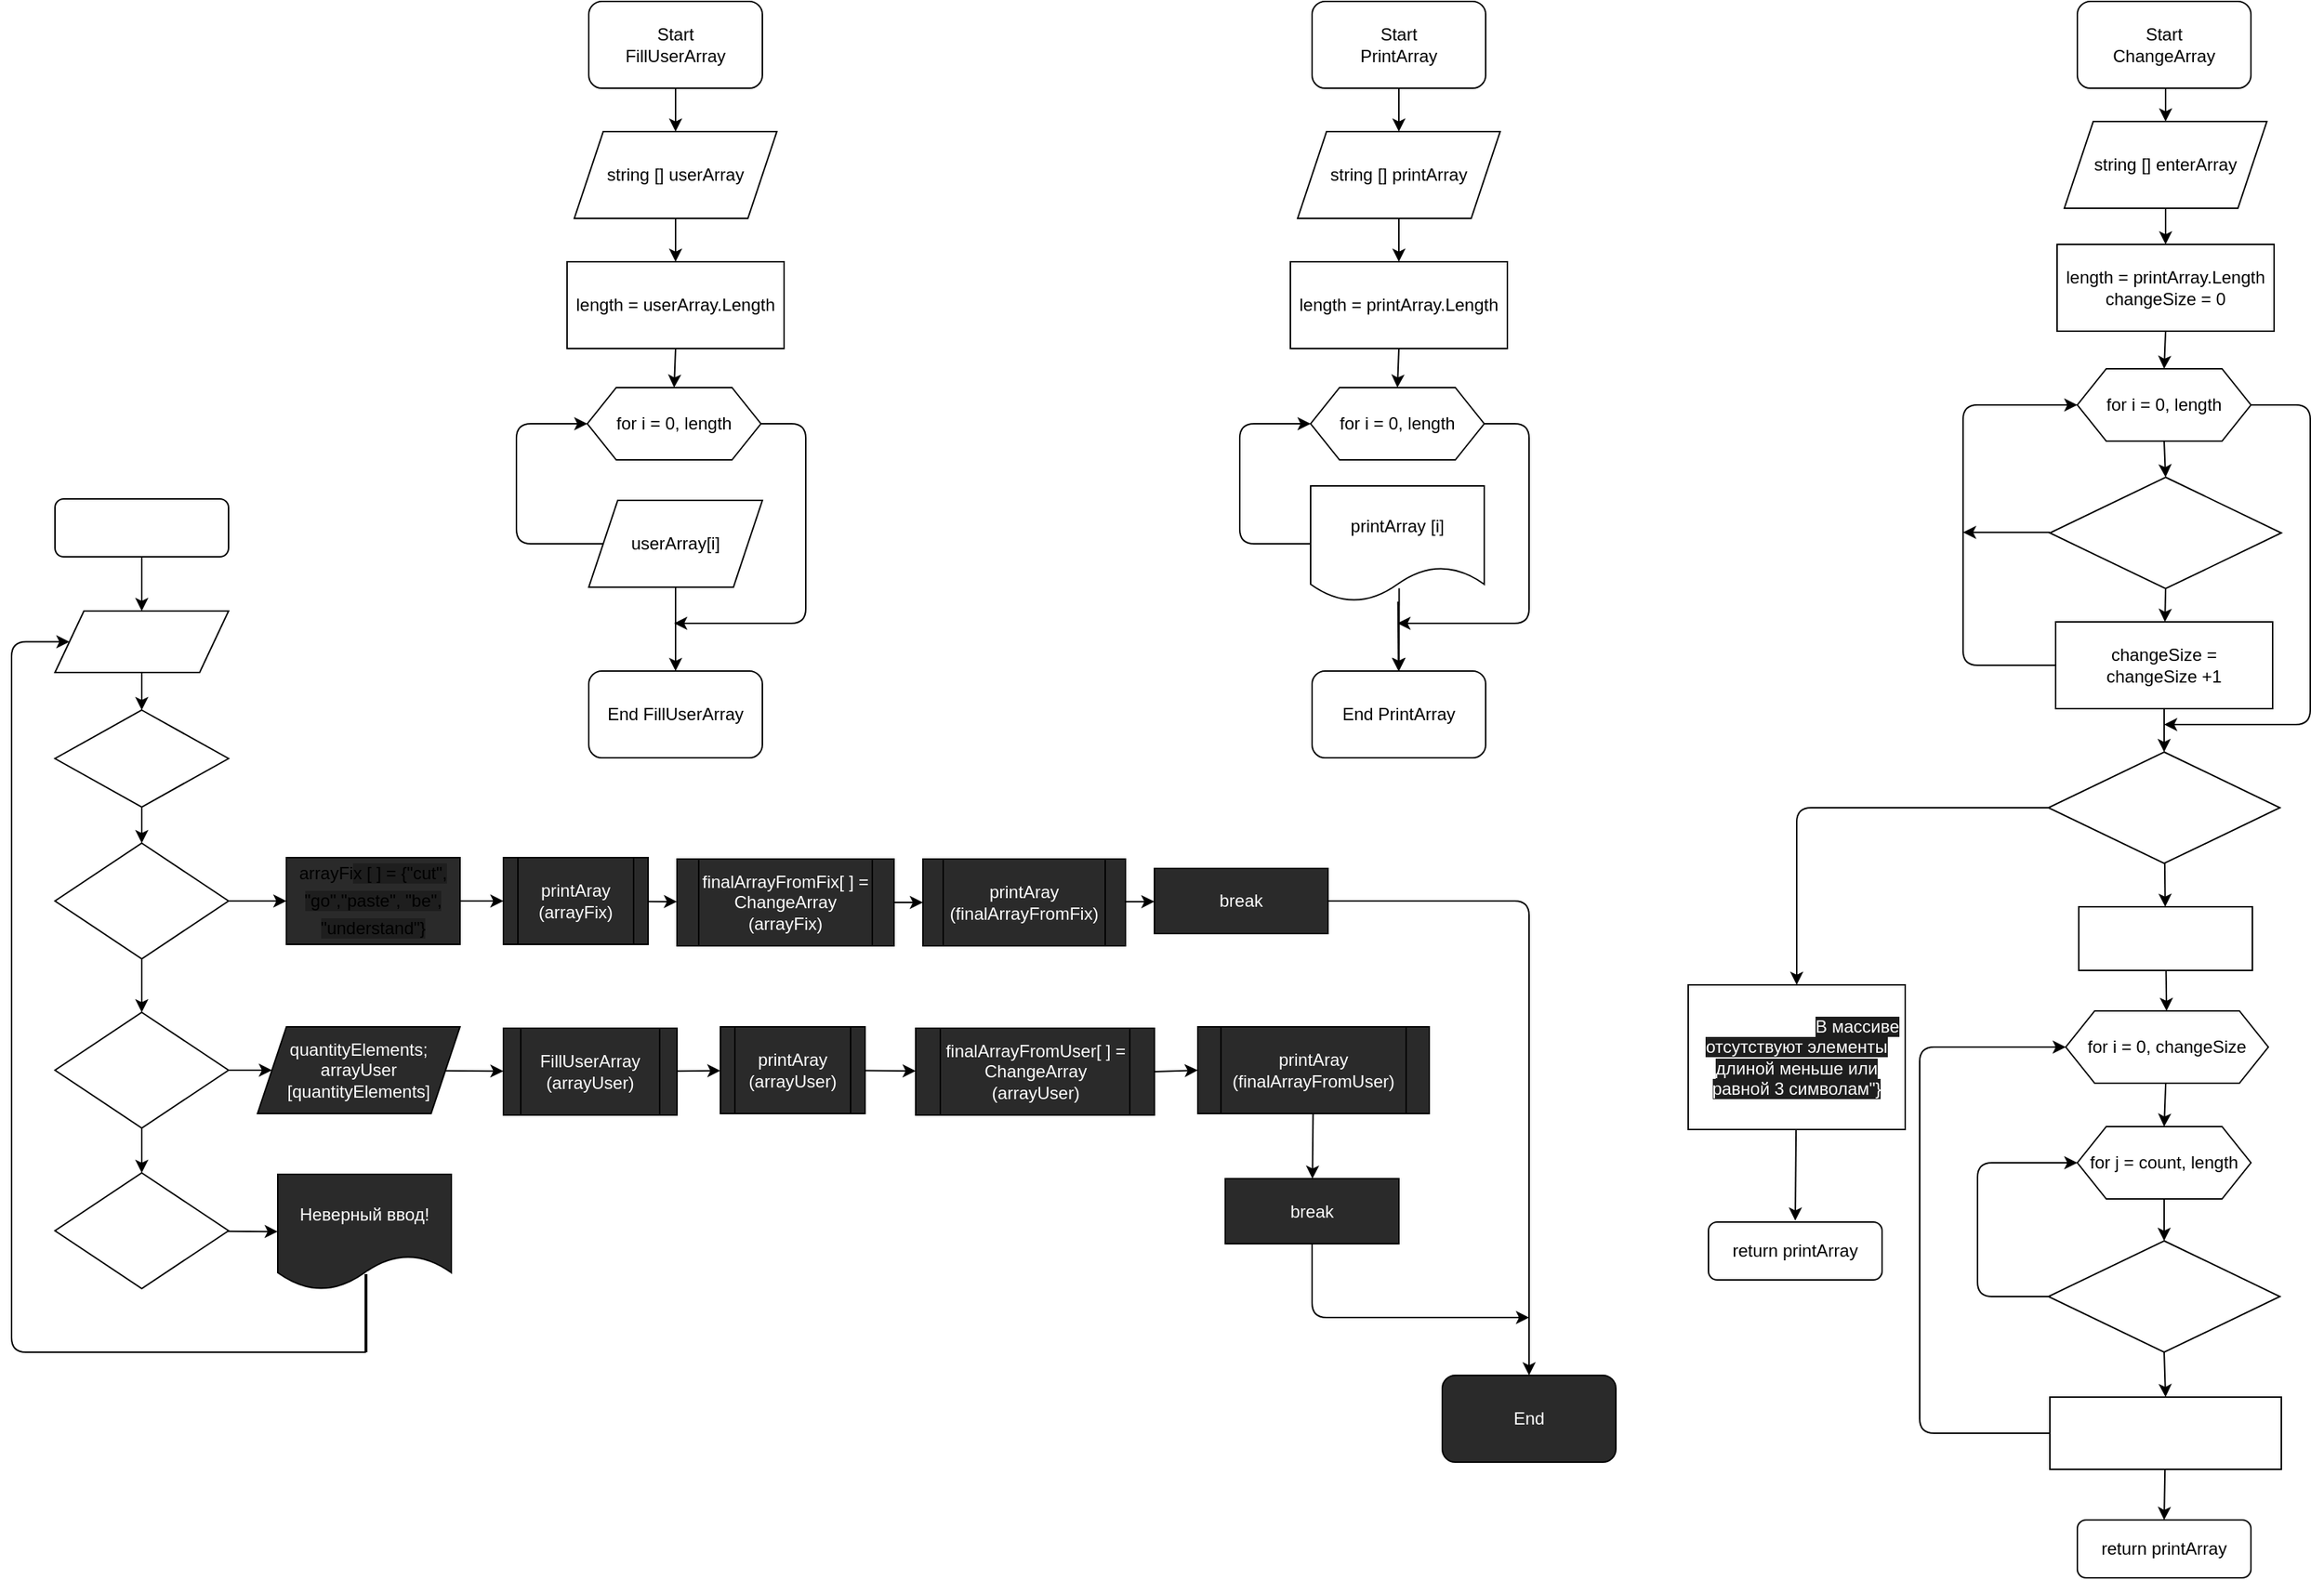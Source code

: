 <mxfile>
    <diagram id="k9lfCQ5GCI5vQcIyKgbF" name="Страница 1">
        <mxGraphModel dx="2880" dy="1358" grid="1" gridSize="10" guides="1" tooltips="1" connect="1" arrows="1" fold="1" page="1" pageScale="1" pageWidth="827" pageHeight="1169" math="0" shadow="0">
            <root>
                <mxCell id="0"/>
                <mxCell id="1" parent="0"/>
                <mxCell id="5" style="edgeStyle=none;html=1;exitX=0.5;exitY=1;exitDx=0;exitDy=0;entryX=0.5;entryY=0;entryDx=0;entryDy=0;" edge="1" parent="1" source="2" target="4">
                    <mxGeometry relative="1" as="geometry"/>
                </mxCell>
                <mxCell id="2" value="Start&lt;br&gt;FillUserArray" style="rounded=1;whiteSpace=wrap;html=1;" parent="1" vertex="1">
                    <mxGeometry x="-420" y="10" width="120" height="60" as="geometry"/>
                </mxCell>
                <mxCell id="3" value="length = userArray.Length" style="rounded=0;whiteSpace=wrap;html=1;" vertex="1" parent="1">
                    <mxGeometry x="-435" y="190" width="150" height="60" as="geometry"/>
                </mxCell>
                <mxCell id="7" value="" style="edgeStyle=none;html=1;" edge="1" parent="1" source="4" target="3">
                    <mxGeometry relative="1" as="geometry"/>
                </mxCell>
                <mxCell id="4" value="string [] userArray" style="shape=parallelogram;perimeter=parallelogramPerimeter;whiteSpace=wrap;html=1;fixedSize=1;" vertex="1" parent="1">
                    <mxGeometry x="-430" y="100" width="140" height="60" as="geometry"/>
                </mxCell>
                <mxCell id="8" value="for i = 0, length" style="shape=hexagon;perimeter=hexagonPerimeter2;whiteSpace=wrap;html=1;fixedSize=1;size=20;" vertex="1" parent="1">
                    <mxGeometry x="-421" y="277" width="120" height="50" as="geometry"/>
                </mxCell>
                <mxCell id="21" value="" style="edgeStyle=none;html=1;" edge="1" parent="1" source="10" target="20">
                    <mxGeometry relative="1" as="geometry"/>
                </mxCell>
                <mxCell id="10" value="userArray[i]" style="shape=parallelogram;perimeter=parallelogramPerimeter;whiteSpace=wrap;html=1;fixedSize=1;" vertex="1" parent="1">
                    <mxGeometry x="-420" y="355" width="120" height="60" as="geometry"/>
                </mxCell>
                <mxCell id="11" value="" style="endArrow=classic;html=1;exitX=0.5;exitY=1;exitDx=0;exitDy=0;entryX=0.5;entryY=0;entryDx=0;entryDy=0;" edge="1" parent="1" source="3" target="8">
                    <mxGeometry width="50" height="50" relative="1" as="geometry">
                        <mxPoint x="-190" y="240" as="sourcePoint"/>
                        <mxPoint x="-140" y="190" as="targetPoint"/>
                    </mxGeometry>
                </mxCell>
                <mxCell id="18" value="" style="edgeStyle=elbowEdgeStyle;elbow=horizontal;endArrow=classic;html=1;exitX=0;exitY=0.5;exitDx=0;exitDy=0;" edge="1" parent="1" source="10" target="8">
                    <mxGeometry width="50" height="50" relative="1" as="geometry">
                        <mxPoint x="-190" y="410" as="sourcePoint"/>
                        <mxPoint x="-430" y="300" as="targetPoint"/>
                        <Array as="points">
                            <mxPoint x="-470" y="340"/>
                        </Array>
                    </mxGeometry>
                </mxCell>
                <mxCell id="19" value="" style="edgeStyle=elbowEdgeStyle;elbow=horizontal;endArrow=classic;html=1;exitX=1;exitY=0.5;exitDx=0;exitDy=0;" edge="1" parent="1" source="8">
                    <mxGeometry width="50" height="50" relative="1" as="geometry">
                        <mxPoint x="-190" y="410" as="sourcePoint"/>
                        <mxPoint x="-361" y="440" as="targetPoint"/>
                        <Array as="points">
                            <mxPoint x="-270" y="360"/>
                        </Array>
                    </mxGeometry>
                </mxCell>
                <mxCell id="20" value="End FillUserArray" style="rounded=1;whiteSpace=wrap;html=1;" vertex="1" parent="1">
                    <mxGeometry x="-420" y="473" width="120" height="60" as="geometry"/>
                </mxCell>
                <mxCell id="22" style="edgeStyle=none;html=1;exitX=0.5;exitY=1;exitDx=0;exitDy=0;entryX=0.5;entryY=0;entryDx=0;entryDy=0;" edge="1" parent="1" source="23" target="26">
                    <mxGeometry relative="1" as="geometry"/>
                </mxCell>
                <mxCell id="23" value="Start&lt;br&gt;PrintArray" style="rounded=1;whiteSpace=wrap;html=1;" vertex="1" parent="1">
                    <mxGeometry x="80" y="10" width="120" height="60" as="geometry"/>
                </mxCell>
                <mxCell id="24" value="length = printArray.Length" style="rounded=0;whiteSpace=wrap;html=1;" vertex="1" parent="1">
                    <mxGeometry x="65" y="190" width="150" height="60" as="geometry"/>
                </mxCell>
                <mxCell id="25" value="" style="edgeStyle=none;html=1;" edge="1" parent="1" source="26" target="24">
                    <mxGeometry relative="1" as="geometry"/>
                </mxCell>
                <mxCell id="26" value="string [] printArray" style="shape=parallelogram;perimeter=parallelogramPerimeter;whiteSpace=wrap;html=1;fixedSize=1;" vertex="1" parent="1">
                    <mxGeometry x="70" y="100" width="140" height="60" as="geometry"/>
                </mxCell>
                <mxCell id="27" value="for i = 0, length" style="shape=hexagon;perimeter=hexagonPerimeter2;whiteSpace=wrap;html=1;fixedSize=1;size=20;" vertex="1" parent="1">
                    <mxGeometry x="79" y="277" width="120" height="50" as="geometry"/>
                </mxCell>
                <mxCell id="28" value="" style="edgeStyle=none;html=1;exitX=0.51;exitY=0.885;exitDx=0;exitDy=0;exitPerimeter=0;" edge="1" parent="1" source="34" target="33">
                    <mxGeometry relative="1" as="geometry">
                        <mxPoint x="140" y="415" as="sourcePoint"/>
                    </mxGeometry>
                </mxCell>
                <mxCell id="30" value="" style="endArrow=classic;html=1;exitX=0.5;exitY=1;exitDx=0;exitDy=0;entryX=0.5;entryY=0;entryDx=0;entryDy=0;" edge="1" parent="1" source="24" target="27">
                    <mxGeometry width="50" height="50" relative="1" as="geometry">
                        <mxPoint x="310" y="240" as="sourcePoint"/>
                        <mxPoint x="360" y="190" as="targetPoint"/>
                    </mxGeometry>
                </mxCell>
                <mxCell id="31" value="" style="edgeStyle=elbowEdgeStyle;elbow=horizontal;endArrow=classic;html=1;exitX=0;exitY=0.5;exitDx=0;exitDy=0;" edge="1" parent="1" target="27">
                    <mxGeometry width="50" height="50" relative="1" as="geometry">
                        <mxPoint x="90" y="385" as="sourcePoint"/>
                        <mxPoint x="70" y="300" as="targetPoint"/>
                        <Array as="points">
                            <mxPoint x="30" y="340"/>
                        </Array>
                    </mxGeometry>
                </mxCell>
                <mxCell id="32" value="" style="edgeStyle=elbowEdgeStyle;elbow=horizontal;endArrow=classic;html=1;exitX=1;exitY=0.5;exitDx=0;exitDy=0;" edge="1" parent="1" source="27">
                    <mxGeometry width="50" height="50" relative="1" as="geometry">
                        <mxPoint x="310" y="410" as="sourcePoint"/>
                        <mxPoint x="139" y="440" as="targetPoint"/>
                        <Array as="points">
                            <mxPoint x="230" y="360"/>
                        </Array>
                    </mxGeometry>
                </mxCell>
                <mxCell id="33" value="End PrintArray" style="rounded=1;whiteSpace=wrap;html=1;" vertex="1" parent="1">
                    <mxGeometry x="80" y="473" width="120" height="60" as="geometry"/>
                </mxCell>
                <mxCell id="35" value="" style="edgeStyle=none;html=1;" edge="1" parent="1" source="34" target="33">
                    <mxGeometry relative="1" as="geometry"/>
                </mxCell>
                <mxCell id="34" value="printArray [i]" style="shape=document;whiteSpace=wrap;html=1;boundedLbl=1;" vertex="1" parent="1">
                    <mxGeometry x="79" y="345" width="120" height="80" as="geometry"/>
                </mxCell>
                <mxCell id="36" style="edgeStyle=none;html=1;exitX=0.5;exitY=1;exitDx=0;exitDy=0;entryX=0.5;entryY=0;entryDx=0;entryDy=0;" edge="1" parent="1" target="40">
                    <mxGeometry relative="1" as="geometry">
                        <mxPoint x="670" y="70" as="sourcePoint"/>
                    </mxGeometry>
                </mxCell>
                <mxCell id="38" value="length = printArray.Length&lt;br&gt;changeSize = 0" style="rounded=0;whiteSpace=wrap;html=1;" vertex="1" parent="1">
                    <mxGeometry x="595" y="178" width="150" height="60" as="geometry"/>
                </mxCell>
                <mxCell id="39" value="" style="edgeStyle=none;html=1;" edge="1" parent="1" source="40" target="38">
                    <mxGeometry relative="1" as="geometry"/>
                </mxCell>
                <mxCell id="40" value="string [] enterArray" style="shape=parallelogram;perimeter=parallelogramPerimeter;whiteSpace=wrap;html=1;fixedSize=1;" vertex="1" parent="1">
                    <mxGeometry x="600" y="93" width="140" height="60" as="geometry"/>
                </mxCell>
                <mxCell id="41" value="for i = 0, length" style="shape=hexagon;perimeter=hexagonPerimeter2;whiteSpace=wrap;html=1;fixedSize=1;size=20;" vertex="1" parent="1">
                    <mxGeometry x="609" y="264" width="120" height="50" as="geometry"/>
                </mxCell>
                <mxCell id="43" value="" style="endArrow=classic;html=1;exitX=0.5;exitY=1;exitDx=0;exitDy=0;entryX=0.5;entryY=0;entryDx=0;entryDy=0;" edge="1" parent="1" source="38" target="41">
                    <mxGeometry width="50" height="50" relative="1" as="geometry">
                        <mxPoint x="840" y="240" as="sourcePoint"/>
                        <mxPoint x="890" y="190" as="targetPoint"/>
                    </mxGeometry>
                </mxCell>
                <mxCell id="44" value="" style="edgeStyle=elbowEdgeStyle;elbow=horizontal;endArrow=classic;html=1;exitX=0;exitY=0.5;exitDx=0;exitDy=0;" edge="1" parent="1" target="41" source="51">
                    <mxGeometry width="50" height="50" relative="1" as="geometry">
                        <mxPoint x="590" y="490" as="sourcePoint"/>
                        <mxPoint x="600" y="300" as="targetPoint"/>
                        <Array as="points">
                            <mxPoint x="530" y="400"/>
                        </Array>
                    </mxGeometry>
                </mxCell>
                <mxCell id="49" value="Start&lt;br&gt;ChangeArray" style="rounded=1;whiteSpace=wrap;html=1;" vertex="1" parent="1">
                    <mxGeometry x="609" y="10" width="120" height="60" as="geometry"/>
                </mxCell>
                <mxCell id="50" value="enterArray[i].Length&amp;lt;=3" style="rhombus;whiteSpace=wrap;html=1;fontColor=#FFFFFF;" vertex="1" parent="1">
                    <mxGeometry x="590" y="339" width="160" height="77" as="geometry"/>
                </mxCell>
                <mxCell id="81" value="" style="edgeStyle=none;html=1;fontColor=#FFFFFF;" edge="1" parent="1" source="51" target="79">
                    <mxGeometry relative="1" as="geometry"/>
                </mxCell>
                <mxCell id="51" value="changeSize = &lt;br&gt;changeSize +1" style="rounded=0;whiteSpace=wrap;html=1;" vertex="1" parent="1">
                    <mxGeometry x="594" y="439" width="150" height="60" as="geometry"/>
                </mxCell>
                <mxCell id="52" value="" style="endArrow=classic;html=1;fontColor=#FFFFFF;exitX=0.5;exitY=1;exitDx=0;exitDy=0;entryX=0.5;entryY=0;entryDx=0;entryDy=0;" edge="1" parent="1" source="41" target="50">
                    <mxGeometry width="50" height="50" relative="1" as="geometry">
                        <mxPoint x="510" y="400" as="sourcePoint"/>
                        <mxPoint x="560" y="350" as="targetPoint"/>
                    </mxGeometry>
                </mxCell>
                <mxCell id="53" value="" style="endArrow=classic;html=1;fontColor=#FFFFFF;exitX=0.5;exitY=1;exitDx=0;exitDy=0;" edge="1" parent="1" source="50" target="51">
                    <mxGeometry width="50" height="50" relative="1" as="geometry">
                        <mxPoint x="510" y="400" as="sourcePoint"/>
                        <mxPoint x="560" y="350" as="targetPoint"/>
                    </mxGeometry>
                </mxCell>
                <mxCell id="54" value="" style="edgeStyle=elbowEdgeStyle;elbow=horizontal;endArrow=classic;html=1;exitX=1;exitY=0.5;exitDx=0;exitDy=0;" edge="1" parent="1" source="41">
                    <mxGeometry width="50" height="50" relative="1" as="geometry">
                        <mxPoint x="459" y="312" as="sourcePoint"/>
                        <mxPoint x="669" y="510" as="targetPoint"/>
                        <Array as="points">
                            <mxPoint x="770" y="380"/>
                        </Array>
                    </mxGeometry>
                </mxCell>
                <mxCell id="57" value="for i = 0, changeSize" style="shape=hexagon;perimeter=hexagonPerimeter2;whiteSpace=wrap;html=1;fixedSize=1;size=20;" vertex="1" parent="1">
                    <mxGeometry x="601" y="708" width="140" height="50" as="geometry"/>
                </mxCell>
                <mxCell id="58" value="" style="endArrow=classic;html=1;fontColor=#FFFFFF;entryX=0.5;entryY=0;entryDx=0;entryDy=0;exitX=0.5;exitY=1;exitDx=0;exitDy=0;startArrow=none;" edge="1" parent="1" source="79" target="79">
                    <mxGeometry width="50" height="50" relative="1" as="geometry">
                        <mxPoint x="510" y="400" as="sourcePoint"/>
                        <mxPoint x="560" y="350" as="targetPoint"/>
                    </mxGeometry>
                </mxCell>
                <mxCell id="93" value="" style="edgeStyle=none;html=1;fontFamily=Helvetica;fontSize=12;fontColor=#FFFFFF;" edge="1" parent="1" source="59" target="57">
                    <mxGeometry relative="1" as="geometry"/>
                </mxCell>
                <mxCell id="59" value="count = 0" style="rounded=0;whiteSpace=wrap;html=1;fontColor=#FFFFFF;" vertex="1" parent="1">
                    <mxGeometry x="610" y="636" width="120" height="44" as="geometry"/>
                </mxCell>
                <mxCell id="61" value="for j = count, length" style="shape=hexagon;perimeter=hexagonPerimeter2;whiteSpace=wrap;html=1;fixedSize=1;size=20;" vertex="1" parent="1">
                    <mxGeometry x="609" y="788" width="120" height="50" as="geometry"/>
                </mxCell>
                <mxCell id="63" value="" style="endArrow=classic;html=1;fontColor=#FFFFFF;entryX=0.5;entryY=0;entryDx=0;entryDy=0;" edge="1" parent="1" source="57" target="61">
                    <mxGeometry width="50" height="50" relative="1" as="geometry">
                        <mxPoint x="510" y="740" as="sourcePoint"/>
                        <mxPoint x="560" y="690" as="targetPoint"/>
                    </mxGeometry>
                </mxCell>
                <mxCell id="64" value="yes" style="text;html=1;strokeColor=none;fillColor=none;align=center;verticalAlign=middle;whiteSpace=wrap;rounded=0;fontColor=#FFFFFF;" vertex="1" parent="1">
                    <mxGeometry x="659" y="409" width="60" height="30" as="geometry"/>
                </mxCell>
                <mxCell id="65" value="" style="endArrow=classic;html=1;fontColor=#FFFFFF;" edge="1" parent="1">
                    <mxGeometry width="50" height="50" relative="1" as="geometry">
                        <mxPoint x="590" y="377.07" as="sourcePoint"/>
                        <mxPoint x="530" y="377.07" as="targetPoint"/>
                    </mxGeometry>
                </mxCell>
                <mxCell id="69" value="no" style="text;html=1;strokeColor=none;fillColor=none;align=center;verticalAlign=middle;whiteSpace=wrap;rounded=0;fontColor=#FFFFFF;" vertex="1" parent="1">
                    <mxGeometry x="535" y="345" width="60" height="30" as="geometry"/>
                </mxCell>
                <mxCell id="70" value="enterArray[j].Length&amp;lt;=3" style="rhombus;whiteSpace=wrap;html=1;fontColor=#FFFFFF;" vertex="1" parent="1">
                    <mxGeometry x="589" y="867" width="160" height="77" as="geometry"/>
                </mxCell>
                <mxCell id="71" value="yes" style="text;html=1;strokeColor=none;fillColor=none;align=center;verticalAlign=middle;whiteSpace=wrap;rounded=0;fontColor=#FFFFFF;" vertex="1" parent="1">
                    <mxGeometry x="659" y="940" width="60" height="30" as="geometry"/>
                </mxCell>
                <mxCell id="72" value="no" style="text;html=1;strokeColor=none;fillColor=none;align=center;verticalAlign=middle;whiteSpace=wrap;rounded=0;fontColor=#FFFFFF;" vertex="1" parent="1">
                    <mxGeometry x="540" y="880" width="60" height="30" as="geometry"/>
                </mxCell>
                <mxCell id="73" value="" style="endArrow=classic;html=1;fontColor=#FFFFFF;exitX=0.5;exitY=1;exitDx=0;exitDy=0;entryX=0.5;entryY=0;entryDx=0;entryDy=0;" edge="1" parent="1" source="61" target="70">
                    <mxGeometry width="50" height="50" relative="1" as="geometry">
                        <mxPoint x="630" y="850" as="sourcePoint"/>
                        <mxPoint x="680" y="800" as="targetPoint"/>
                    </mxGeometry>
                </mxCell>
                <mxCell id="92" value="" style="edgeStyle=none;html=1;fontFamily=Helvetica;fontSize=12;fontColor=#FFFFFF;" edge="1" parent="1" source="74">
                    <mxGeometry relative="1" as="geometry">
                        <mxPoint x="669" y="1060" as="targetPoint"/>
                    </mxGeometry>
                </mxCell>
                <mxCell id="74" value="printArrai [i] = enterArray [j]&lt;br&gt;count = j+1" style="rounded=0;whiteSpace=wrap;html=1;fontColor=#FFFFFF;" vertex="1" parent="1">
                    <mxGeometry x="590" y="975" width="160" height="50" as="geometry"/>
                </mxCell>
                <mxCell id="76" value="" style="endArrow=classic;html=1;fontColor=#FFFFFF;entryX=0.5;entryY=0;entryDx=0;entryDy=0;exitX=0.5;exitY=1;exitDx=0;exitDy=0;" edge="1" parent="1" source="70" target="74">
                    <mxGeometry width="50" height="50" relative="1" as="geometry">
                        <mxPoint x="630" y="1020" as="sourcePoint"/>
                        <mxPoint x="680" y="970" as="targetPoint"/>
                    </mxGeometry>
                </mxCell>
                <mxCell id="77" value="" style="edgeStyle=elbowEdgeStyle;elbow=horizontal;endArrow=classic;html=1;exitX=0;exitY=0.5;exitDx=0;exitDy=0;entryX=0;entryY=0.5;entryDx=0;entryDy=0;" edge="1" parent="1" source="70" target="61">
                    <mxGeometry width="50" height="50" relative="1" as="geometry">
                        <mxPoint x="588.5" y="959" as="sourcePoint"/>
                        <mxPoint x="603.5" y="771" as="targetPoint"/>
                        <Array as="points">
                            <mxPoint x="540" y="910"/>
                        </Array>
                    </mxGeometry>
                </mxCell>
                <mxCell id="78" value="" style="edgeStyle=elbowEdgeStyle;elbow=horizontal;endArrow=classic;html=1;fontColor=#FFFFFF;exitX=0;exitY=0.5;exitDx=0;exitDy=0;entryX=0;entryY=0.5;entryDx=0;entryDy=0;" edge="1" parent="1" source="74" target="57">
                    <mxGeometry width="50" height="50" relative="1" as="geometry">
                        <mxPoint x="690" y="860" as="sourcePoint"/>
                        <mxPoint x="740" y="810" as="targetPoint"/>
                        <Array as="points">
                            <mxPoint x="500" y="920"/>
                        </Array>
                    </mxGeometry>
                </mxCell>
                <mxCell id="82" value="" style="edgeStyle=none;html=1;fontColor=#FFFFFF;" edge="1" parent="1" source="79" target="59">
                    <mxGeometry relative="1" as="geometry"/>
                </mxCell>
                <mxCell id="79" value="changeSize = 0" style="rhombus;whiteSpace=wrap;html=1;fontColor=#FFFFFF;" vertex="1" parent="1">
                    <mxGeometry x="589" y="529" width="160" height="77" as="geometry"/>
                </mxCell>
                <mxCell id="83" value="yes" style="text;html=1;strokeColor=none;fillColor=none;align=center;verticalAlign=middle;whiteSpace=wrap;rounded=0;fontColor=#FFFFFF;" vertex="1" parent="1">
                    <mxGeometry x="460" y="570" width="125" height="30" as="geometry"/>
                </mxCell>
                <mxCell id="84" value="no" style="text;html=1;strokeColor=none;fillColor=none;align=center;verticalAlign=middle;whiteSpace=wrap;rounded=0;fontColor=#FFFFFF;" vertex="1" parent="1">
                    <mxGeometry x="659" y="600" width="60" height="30" as="geometry"/>
                </mxCell>
                <mxCell id="85" value="&lt;p&gt;printArrai [ ] = {&quot;&lt;span style=&quot;background-color: rgb(30 , 30 , 30)&quot;&gt;В массиве отсутствуют элементы длиной меньше или равной 3 символам&quot;}&lt;/span&gt;&lt;/p&gt;" style="rounded=0;whiteSpace=wrap;html=1;fontColor=#FFFFFF;" vertex="1" parent="1">
                    <mxGeometry x="340" y="690" width="150" height="100" as="geometry"/>
                </mxCell>
                <mxCell id="87" value="" style="edgeStyle=segmentEdgeStyle;endArrow=classic;html=1;fontFamily=Helvetica;fontSize=12;fontColor=#FFFFFF;exitX=0;exitY=0.5;exitDx=0;exitDy=0;" edge="1" parent="1" source="79" target="85">
                    <mxGeometry width="50" height="50" relative="1" as="geometry">
                        <mxPoint x="580" y="650" as="sourcePoint"/>
                        <mxPoint x="580" y="630" as="targetPoint"/>
                    </mxGeometry>
                </mxCell>
                <mxCell id="89" value="" style="endArrow=classic;html=1;fontFamily=Helvetica;fontSize=12;fontColor=#FFFFFF;entryX=0.5;entryY=0;entryDx=0;entryDy=0;" edge="1" parent="1" source="85">
                    <mxGeometry width="50" height="50" relative="1" as="geometry">
                        <mxPoint x="400" y="820" as="sourcePoint"/>
                        <mxPoint x="414" y="853" as="targetPoint"/>
                    </mxGeometry>
                </mxCell>
                <mxCell id="94" value="return printArray" style="rounded=1;whiteSpace=wrap;html=1;" vertex="1" parent="1">
                    <mxGeometry x="609" y="1060" width="120" height="40" as="geometry"/>
                </mxCell>
                <mxCell id="96" value="return printArray" style="rounded=1;whiteSpace=wrap;html=1;" vertex="1" parent="1">
                    <mxGeometry x="354" y="854" width="120" height="40" as="geometry"/>
                </mxCell>
                <mxCell id="97" value="Start" style="rounded=1;whiteSpace=wrap;html=1;fontFamily=Helvetica;fontSize=12;fontColor=#FFFFFF;" vertex="1" parent="1">
                    <mxGeometry x="-789" y="354" width="120" height="40" as="geometry"/>
                </mxCell>
                <mxCell id="104" value="" style="edgeStyle=none;html=1;fontFamily=Helvetica;fontSize=12;fontColor=#FFFFFF;" edge="1" parent="1" source="98" target="101">
                    <mxGeometry relative="1" as="geometry">
                        <mxPoint x="-789" y="494" as="targetPoint"/>
                    </mxGeometry>
                </mxCell>
                <mxCell id="98" value="input" style="shape=parallelogram;perimeter=parallelogramPerimeter;whiteSpace=wrap;html=1;fixedSize=1;fontFamily=Helvetica;fontSize=12;fontColor=#FFFFFF;" vertex="1" parent="1">
                    <mxGeometry x="-789" y="431.5" width="120" height="42.5" as="geometry"/>
                </mxCell>
                <mxCell id="100" value="" style="endArrow=classic;html=1;fontFamily=Helvetica;fontSize=12;fontColor=#FFFFFF;exitX=0.5;exitY=1;exitDx=0;exitDy=0;" edge="1" parent="1" source="97" target="98">
                    <mxGeometry width="50" height="50" relative="1" as="geometry">
                        <mxPoint x="-709" y="344" as="sourcePoint"/>
                        <mxPoint x="-659" y="294" as="targetPoint"/>
                    </mxGeometry>
                </mxCell>
                <mxCell id="106" value="" style="edgeStyle=none;html=1;fontFamily=Helvetica;fontSize=12;fontColor=#FFFFFF;" edge="1" parent="1" source="101" target="102">
                    <mxGeometry relative="1" as="geometry"/>
                </mxCell>
                <mxCell id="101" value="switch (input)" style="rhombus;whiteSpace=wrap;html=1;fontFamily=Helvetica;fontSize=12;fontColor=#FFFFFF;" vertex="1" parent="1">
                    <mxGeometry x="-789" y="500" width="120" height="67" as="geometry"/>
                </mxCell>
                <mxCell id="107" value="" style="edgeStyle=none;html=1;fontFamily=Helvetica;fontSize=12;fontColor=#FFFFFF;" edge="1" parent="1" source="102" target="103">
                    <mxGeometry relative="1" as="geometry"/>
                </mxCell>
                <mxCell id="128" value="" style="edgeStyle=none;html=1;fontFamily=Helvetica;fontSize=12;fontColor=#FFFFFF;" edge="1" parent="1" source="102" target="118">
                    <mxGeometry relative="1" as="geometry"/>
                </mxCell>
                <mxCell id="102" value="case input == 1" style="rhombus;whiteSpace=wrap;html=1;fontFamily=Helvetica;fontSize=12;fontColor=#FFFFFF;" vertex="1" parent="1">
                    <mxGeometry x="-789" y="592" width="120" height="80" as="geometry"/>
                </mxCell>
                <mxCell id="109" value="" style="edgeStyle=none;html=1;fontFamily=Helvetica;fontSize=12;fontColor=#FFFFFF;" edge="1" parent="1" source="103" target="108">
                    <mxGeometry relative="1" as="geometry"/>
                </mxCell>
                <mxCell id="103" value="&lt;p style=&quot;line-height: 19px&quot;&gt;arrayFi&lt;span style=&quot;background-color: rgb(30 , 30 , 30)&quot;&gt;x [ ] = {&quot;cut&quot;, &quot;go&quot;,&quot;paste&quot;, &quot;be&quot;, &quot;understand&quot;}&lt;/span&gt;&lt;/p&gt;" style="rounded=0;whiteSpace=wrap;html=1;fontFamily=Helvetica;fontSize=12;fillColor=#2A2A2A;" vertex="1" parent="1">
                    <mxGeometry x="-629" y="602" width="120" height="60" as="geometry"/>
                </mxCell>
                <mxCell id="111" value="" style="edgeStyle=none;html=1;fontFamily=Helvetica;fontSize=12;fontColor=#FFFFFF;" edge="1" parent="1" source="108" target="110">
                    <mxGeometry relative="1" as="geometry"/>
                </mxCell>
                <mxCell id="108" value="printAray&lt;br&gt;(arrayFix)" style="shape=process;whiteSpace=wrap;html=1;backgroundOutline=1;labelBackgroundColor=none;fontFamily=Helvetica;fontSize=12;fontColor=#FFFFFF;fillColor=#2A2A2A;" vertex="1" parent="1">
                    <mxGeometry x="-479" y="602" width="100" height="60" as="geometry"/>
                </mxCell>
                <mxCell id="110" value="finalArrayFromFix[ ] =&lt;br&gt;ChangeArray&lt;br&gt;(arrayFix)" style="shape=process;whiteSpace=wrap;html=1;backgroundOutline=1;labelBackgroundColor=none;fontFamily=Helvetica;fontSize=12;fontColor=#FFFFFF;fillColor=#2A2A2A;" vertex="1" parent="1">
                    <mxGeometry x="-359" y="603" width="150" height="60" as="geometry"/>
                </mxCell>
                <mxCell id="116" value="" style="edgeStyle=none;html=1;fontFamily=Helvetica;fontSize=12;fontColor=#FFFFFF;" edge="1" parent="1" source="113" target="115">
                    <mxGeometry relative="1" as="geometry"/>
                </mxCell>
                <mxCell id="113" value="printAray&lt;br&gt;(finalArrayFromFix)" style="shape=process;whiteSpace=wrap;html=1;backgroundOutline=1;labelBackgroundColor=none;fontFamily=Helvetica;fontSize=12;fontColor=#FFFFFF;fillColor=#2A2A2A;" vertex="1" parent="1">
                    <mxGeometry x="-189" y="603" width="140" height="60" as="geometry"/>
                </mxCell>
                <mxCell id="114" value="" style="endArrow=classic;html=1;fontFamily=Helvetica;fontSize=12;fontColor=#FFFFFF;exitX=1;exitY=0.5;exitDx=0;exitDy=0;entryX=0;entryY=0.5;entryDx=0;entryDy=0;" edge="1" parent="1" source="110" target="113">
                    <mxGeometry width="50" height="50" relative="1" as="geometry">
                        <mxPoint x="-239" y="614" as="sourcePoint"/>
                        <mxPoint x="-189" y="564" as="targetPoint"/>
                    </mxGeometry>
                </mxCell>
                <mxCell id="115" value="break" style="rounded=0;whiteSpace=wrap;html=1;labelBackgroundColor=none;fontFamily=Helvetica;fontSize=12;fontColor=#FFFFFF;fillColor=#2A2A2A;" vertex="1" parent="1">
                    <mxGeometry x="-29" y="609.5" width="120" height="45" as="geometry"/>
                </mxCell>
                <mxCell id="117" value="" style="edgeStyle=none;html=1;fontFamily=Helvetica;fontSize=12;fontColor=#FFFFFF;entryX=0;entryY=0.5;entryDx=0;entryDy=0;" edge="1" parent="1" source="118" target="129">
                    <mxGeometry relative="1" as="geometry"/>
                </mxCell>
                <mxCell id="135" value="" style="edgeStyle=none;html=1;fontFamily=Helvetica;fontSize=12;fontColor=#FFFFFF;" edge="1" parent="1" source="118" target="134">
                    <mxGeometry relative="1" as="geometry"/>
                </mxCell>
                <mxCell id="118" value="case input == 2" style="rhombus;whiteSpace=wrap;html=1;fontFamily=Helvetica;fontSize=12;fontColor=#FFFFFF;" vertex="1" parent="1">
                    <mxGeometry x="-789" y="709" width="120" height="80" as="geometry"/>
                </mxCell>
                <mxCell id="119" value="" style="edgeStyle=none;html=1;fontFamily=Helvetica;fontSize=12;fontColor=#FFFFFF;" edge="1" parent="1" target="122">
                    <mxGeometry relative="1" as="geometry">
                        <mxPoint x="-310" y="750" as="sourcePoint"/>
                    </mxGeometry>
                </mxCell>
                <mxCell id="133" value="" style="edgeStyle=none;html=1;fontFamily=Helvetica;fontSize=12;fontColor=#FFFFFF;" edge="1" parent="1" source="122" target="123">
                    <mxGeometry relative="1" as="geometry"/>
                </mxCell>
                <mxCell id="122" value="printAray&lt;br&gt;(arrayUser)" style="shape=process;whiteSpace=wrap;html=1;backgroundOutline=1;labelBackgroundColor=none;fontFamily=Helvetica;fontSize=12;fontColor=#FFFFFF;fillColor=#2A2A2A;" vertex="1" parent="1">
                    <mxGeometry x="-329" y="719" width="100" height="60" as="geometry"/>
                </mxCell>
                <mxCell id="123" value="finalArrayFromUser[ ] =&lt;br&gt;ChangeArray&lt;br&gt;(arrayUser)" style="shape=process;whiteSpace=wrap;html=1;backgroundOutline=1;labelBackgroundColor=none;fontFamily=Helvetica;fontSize=12;fontColor=#FFFFFF;fillColor=#2A2A2A;" vertex="1" parent="1">
                    <mxGeometry x="-194" y="720" width="165" height="60" as="geometry"/>
                </mxCell>
                <mxCell id="124" value="" style="edgeStyle=none;html=1;fontFamily=Helvetica;fontSize=12;fontColor=#FFFFFF;" edge="1" parent="1" source="125" target="127">
                    <mxGeometry relative="1" as="geometry"/>
                </mxCell>
                <mxCell id="125" value="printAray&lt;br&gt;(finalArrayFromUser)" style="shape=process;whiteSpace=wrap;html=1;backgroundOutline=1;labelBackgroundColor=none;fontFamily=Helvetica;fontSize=12;fontColor=#FFFFFF;fillColor=#2A2A2A;" vertex="1" parent="1">
                    <mxGeometry x="1" y="719" width="160" height="60" as="geometry"/>
                </mxCell>
                <mxCell id="126" value="" style="endArrow=classic;html=1;fontFamily=Helvetica;fontSize=12;fontColor=#FFFFFF;exitX=1;exitY=0.5;exitDx=0;exitDy=0;entryX=0;entryY=0.5;entryDx=0;entryDy=0;" edge="1" parent="1" source="123" target="125">
                    <mxGeometry width="50" height="50" relative="1" as="geometry">
                        <mxPoint x="-9" y="731" as="sourcePoint"/>
                        <mxPoint x="41" y="681" as="targetPoint"/>
                    </mxGeometry>
                </mxCell>
                <mxCell id="127" value="break" style="rounded=0;whiteSpace=wrap;html=1;labelBackgroundColor=none;fontFamily=Helvetica;fontSize=12;fontColor=#FFFFFF;fillColor=#2A2A2A;" vertex="1" parent="1">
                    <mxGeometry x="20" y="824" width="120" height="45" as="geometry"/>
                </mxCell>
                <mxCell id="131" value="" style="edgeStyle=none;html=1;fontFamily=Helvetica;fontSize=12;fontColor=#FFFFFF;" edge="1" parent="1" source="129" target="130">
                    <mxGeometry relative="1" as="geometry"/>
                </mxCell>
                <mxCell id="129" value="quantityElements;&lt;br&gt;arrayUser [quantityElements]" style="shape=parallelogram;perimeter=parallelogramPerimeter;whiteSpace=wrap;html=1;fixedSize=1;labelBackgroundColor=none;fontFamily=Helvetica;fontSize=12;fontColor=#FFFFFF;fillColor=#2A2A2A;" vertex="1" parent="1">
                    <mxGeometry x="-649" y="719" width="140" height="60" as="geometry"/>
                </mxCell>
                <mxCell id="132" value="" style="edgeStyle=none;html=1;fontFamily=Helvetica;fontSize=12;fontColor=#FFFFFF;" edge="1" parent="1" source="130" target="122">
                    <mxGeometry relative="1" as="geometry"/>
                </mxCell>
                <mxCell id="130" value="FillUserArray&lt;br&gt;(arrayUser)" style="shape=process;whiteSpace=wrap;html=1;backgroundOutline=1;fillColor=#2A2A2A;fontColor=#FFFFFF;labelBackgroundColor=none;" vertex="1" parent="1">
                    <mxGeometry x="-479" y="720" width="120" height="60" as="geometry"/>
                </mxCell>
                <mxCell id="137" value="" style="edgeStyle=none;html=1;fontFamily=Helvetica;fontSize=12;fontColor=#FFFFFF;" edge="1" parent="1" source="134" target="136">
                    <mxGeometry relative="1" as="geometry"/>
                </mxCell>
                <mxCell id="134" value="defualt" style="rhombus;whiteSpace=wrap;html=1;fontFamily=Helvetica;fontSize=12;fontColor=#FFFFFF;" vertex="1" parent="1">
                    <mxGeometry x="-789" y="820" width="120" height="80" as="geometry"/>
                </mxCell>
                <mxCell id="136" value="Неверный ввод!" style="shape=document;whiteSpace=wrap;html=1;boundedLbl=1;labelBackgroundColor=none;fontFamily=Helvetica;fontSize=12;fontColor=#FFFFFF;fillColor=#2A2A2A;" vertex="1" parent="1">
                    <mxGeometry x="-635" y="821" width="120" height="80" as="geometry"/>
                </mxCell>
                <mxCell id="140" value="" style="edgeStyle=elbowEdgeStyle;elbow=horizontal;endArrow=classic;html=1;fontFamily=Helvetica;fontSize=12;fontColor=#FFFFFF;entryX=0;entryY=0.5;entryDx=0;entryDy=0;exitX=1;exitY=0.5;exitDx=0;exitDy=0;exitPerimeter=0;" edge="1" parent="1" source="144" target="98">
                    <mxGeometry width="50" height="50" relative="1" as="geometry">
                        <mxPoint x="-579" y="939" as="sourcePoint"/>
                        <mxPoint x="-589" y="1019" as="targetPoint"/>
                        <Array as="points">
                            <mxPoint x="-819" y="679"/>
                        </Array>
                    </mxGeometry>
                </mxCell>
                <mxCell id="144" value="" style="line;strokeWidth=2;direction=south;html=1;labelBackgroundColor=none;fontFamily=Helvetica;fontSize=12;fontColor=#FFFFFF;fillColor=#2A2A2A;" vertex="1" parent="1">
                    <mxGeometry x="-579" y="890" width="10" height="54" as="geometry"/>
                </mxCell>
                <mxCell id="145" value="End" style="rounded=1;whiteSpace=wrap;html=1;labelBackgroundColor=none;fontFamily=Helvetica;fontSize=12;fontColor=#FFFFFF;fillColor=#2A2A2A;" vertex="1" parent="1">
                    <mxGeometry x="170" y="960" width="120" height="60" as="geometry"/>
                </mxCell>
                <mxCell id="146" value="" style="edgeStyle=segmentEdgeStyle;endArrow=classic;html=1;fontFamily=Helvetica;fontSize=12;fontColor=#FFFFFF;entryX=0.5;entryY=0;entryDx=0;entryDy=0;exitX=1;exitY=0.5;exitDx=0;exitDy=0;" edge="1" parent="1" source="115" target="145">
                    <mxGeometry width="50" height="50" relative="1" as="geometry">
                        <mxPoint x="90" y="640" as="sourcePoint"/>
                        <mxPoint x="-10" y="840" as="targetPoint"/>
                    </mxGeometry>
                </mxCell>
                <mxCell id="151" value="" style="edgeStyle=elbowEdgeStyle;elbow=horizontal;endArrow=classic;html=1;fontFamily=Helvetica;fontSize=12;fontColor=#FFFFFF;exitX=0.5;exitY=1;exitDx=0;exitDy=0;" edge="1" parent="1" source="127">
                    <mxGeometry width="50" height="50" relative="1" as="geometry">
                        <mxPoint x="-20" y="830" as="sourcePoint"/>
                        <mxPoint x="230" y="920" as="targetPoint"/>
                        <Array as="points">
                            <mxPoint x="80" y="900"/>
                        </Array>
                    </mxGeometry>
                </mxCell>
                <mxCell id="152" value="yes" style="text;html=1;strokeColor=none;fillColor=none;align=center;verticalAlign=middle;whiteSpace=wrap;rounded=0;labelBackgroundColor=none;fontFamily=Helvetica;fontSize=12;fontColor=#FFFFFF;" vertex="1" parent="1">
                    <mxGeometry x="-680" y="602" width="60" height="30" as="geometry"/>
                </mxCell>
                <mxCell id="154" value="yes" style="text;html=1;strokeColor=none;fillColor=none;align=center;verticalAlign=middle;whiteSpace=wrap;rounded=0;labelBackgroundColor=none;fontFamily=Helvetica;fontSize=12;fontColor=#FFFFFF;" vertex="1" parent="1">
                    <mxGeometry x="-689" y="718" width="60" height="30" as="geometry"/>
                </mxCell>
                <mxCell id="155" value="yes" style="text;html=1;strokeColor=none;fillColor=none;align=center;verticalAlign=middle;whiteSpace=wrap;rounded=0;labelBackgroundColor=none;fontFamily=Helvetica;fontSize=12;fontColor=#FFFFFF;" vertex="1" parent="1">
                    <mxGeometry x="-686" y="832" width="60" height="30" as="geometry"/>
                </mxCell>
                <mxCell id="157" value="no" style="text;html=1;strokeColor=none;fillColor=none;align=center;verticalAlign=middle;whiteSpace=wrap;rounded=0;labelBackgroundColor=none;fontFamily=Helvetica;fontSize=12;fontColor=#FFFFFF;" vertex="1" parent="1">
                    <mxGeometry x="-740" y="672" width="60" height="30" as="geometry"/>
                </mxCell>
                <mxCell id="158" value="no" style="text;html=1;strokeColor=none;fillColor=none;align=center;verticalAlign=middle;whiteSpace=wrap;rounded=0;labelBackgroundColor=none;fontFamily=Helvetica;fontSize=12;fontColor=#FFFFFF;" vertex="1" parent="1">
                    <mxGeometry x="-740" y="788" width="60" height="30" as="geometry"/>
                </mxCell>
            </root>
        </mxGraphModel>
    </diagram>
</mxfile>